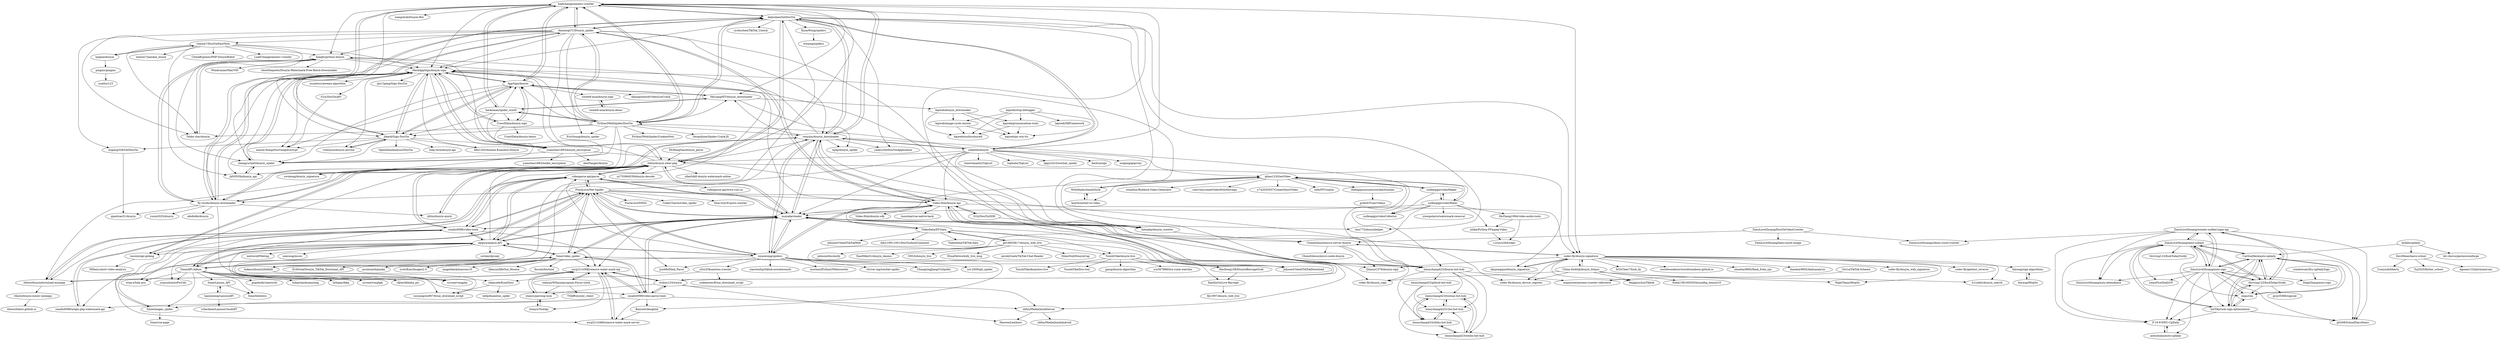 digraph G {
"loadchange/amemv-crawler" -> "dakuohao/GetDouYin"
"loadchange/amemv-crawler" -> "AmazingUU/Douyin_spider"
"loadchange/amemv-crawler" -> "Python3WebSpider/DouYin"
"loadchange/amemv-crawler" -> "wangshub/Douyin-Bot" ["e"=1]
"loadchange/amemv-crawler" -> "renyijiu/douyin_downloader"
"loadchange/amemv-crawler" -> "AppSign/douyin"
"loadchange/amemv-crawler" -> "Johnserf-Seed/TikTokDownload" ["e"=1]
"loadchange/amemv-crawler" -> "hongfs/python-douyin"
"loadchange/amemv-crawler" -> "HackAppSign/douyin-sign"
"loadchange/amemv-crawler" -> "hacksman/spider_world"
"loadchange/amemv-crawler" -> "HeLiangHIT/douyin_downloader"
"loadchange/amemv-crawler" -> "fly-studio/douyin-downloader"
"loadchange/amemv-crawler" -> "zbfzn/douyin-clear-php"
"loadchange/amemv-crawler" -> "JokeAI/Sign-DouYin"
"loadchange/amemv-crawler" -> "coder-fly/douyin-signature"
"kirklin/cpdaily" -> "ZeroMean/leave-school"
"kirklin/cpdaily" -> "bit-chorus/permissionforge"
"kirklin/cpdaily" -> "CarltonHere/auto-cpdaily"
"China-0x4thk/douyin_httpso" -> "coder-fly/douyin_sign"
"China-0x4thk/douyin_httpso" -> "frank13810055034/unidbg_douyin10"
"China-0x4thk/douyin_httpso" -> "coder-fly/douyin_device_register" ["e"=1]
"China-0x4thk/douyin_httpso" -> "coder-fly/douyin-signature"
"China-0x4thk/douyin_httpso" -> "fengjixuchui/Tiktok"
"China-0x4thk/douyin_httpso" -> "NightTeam/HttpSo"
"China-0x4thk/douyin_httpso" -> "h1code2/douyin_search" ["e"=1]
"ZimoLoveShuang/auto-submit" -> "ZimoLoveShuang/auto-sign"
"ZimoLoveShuang/auto-submit" -> "ZimoLoveShuang/wisedu-unified-login-api"
"ZimoLoveShuang/auto-submit" -> "thriving123/fuckTodayStudy"
"ZimoLoveShuang/auto-submit" -> "CarltonHere/auto-cpdaily"
"ZimoLoveShuang/auto-submit" -> "IceTiki/ruoli-sign-optimization"
"ZimoLoveShuang/auto-submit" -> "ZimoLoveShuang/auto-attendance"
"ZimoLoveShuang/auto-submit" -> "LemoFire/DailyCP"
"ZimoLoveShuang/auto-submit" -> "ceajs/cea"
"ZimoLoveShuang/auto-submit" -> "git268/SchoolDaysDemo"
"ZimoLoveShuang/auto-submit" -> "F-19-F/SWU-CpDaily"
"ZimoLoveShuang/auto-submit" -> "thriving123/fuckTodaySutdy"
"HackAppSign/douyin-sign" -> "JokeAI/Sign-DouYin"
"HackAppSign/douyin-sign" -> "zhangyucha0/douyin_spider"
"HackAppSign/douyin-sign" -> "usualwyy/aweme-algorithm" ["e"=1]
"HackAppSign/douyin-sign" -> "jk50505k/douyin_api"
"HackAppSign/douyin-sign" -> "CrawlData/douyin-sign"
"HackAppSign/douyin-sign" -> "mason-Wang/DouYinApiEncrypt"
"HackAppSign/douyin-sign" -> "yuanchao1893/douyin_encryption"
"HackAppSign/douyin-sign" -> "QuincyC379/douyin-sign"
"HackAppSign/douyin-sign" -> "swukong/douyin_signature"
"HackAppSign/douyin-sign" -> "AppSign/douyin"
"HackAppSign/douyin-sign" -> "qiu13ping/Sign-DouYin"
"HackAppSign/douyin-sign" -> "vsdouyin/douyin-service"
"HackAppSign/douyin-sign" -> "coder-fly/douyin_sign"
"HackAppSign/douyin-sign" -> "lifei1245/Aweme-Kuaishou-Douyin"
"HackAppSign/douyin-sign" -> "01ly/DouYinAPI"
"JokeAI/Sign-DouYin" -> "OpenDataAnalysis/DouYin"
"JokeAI/Sign-DouYin" -> "vsdouyin/douyin-service"
"JokeAI/Sign-DouYin" -> "HackAppSign/douyin-sign"
"JokeAI/Sign-DouYin" -> "zhangyucha0/douyin_spider"
"JokeAI/Sign-DouYin" -> "AmazingUU/Douyin_spider"
"JokeAI/Sign-DouYin" -> "bzkj-tech/douyin-api"
"JokeAI/Sign-DouYin" -> "lifei1245/Aweme-Kuaishou-Douyin"
"JokeAI/Sign-DouYin" -> "yuanchao1893/douyin_encryption"
"JokeAI/Sign-DouYin" -> "mason-Wang/DouYinApiEncrypt"
"JokeAI/Sign-DouYin" -> "AppSign/douyin"
"JokeAI/Sign-DouYin" -> "liupeng328/GetDouYin"
"vsdouyin/douyin-service" -> "JokeAI/Sign-DouYin"
"hanximeng/LanzouAPI" -> "5ime/Lanzou_API"
"hanximeng/LanzouAPI" -> "vcheckzen/LanzouCloudAPI"
"CarltonHere/auto-cpdaily" -> "IceTiki/ruoli-sign-optimization"
"CarltonHere/auto-cpdaily" -> "thriving123/fuckTodayStudy"
"CarltonHere/auto-cpdaily" -> "ceajs/cea"
"CarltonHere/auto-cpdaily" -> "ZimoLoveShuang/auto-submit"
"CarltonHere/auto-cpdaily" -> "ZimoLoveShuang/auto-sign"
"CarltonHere/auto-cpdaily" -> "git268/SchoolDaysDemo"
"CarltonHere/auto-cpdaily" -> "F-19-F/SWU-CpDaily"
"videoparse-api/parse" -> "videoparse-api/www.vnil.cn"
"videoparse-api/parse" -> "smalls0098/video-tools"
"videoparse-api/parse" -> "iqiqiya/iqiqiya-API"
"videoparse-api/parse" -> "zbfzn/douyin-clear-php"
"videoparse-api/parse" -> "ithere/douyindownload-miniapp"
"videoparse-api/parse" -> "moyada/stealer"
"videoparse-api/parse" -> "FioraLove/Net-Spider"
"wyq2214368/remove-water-mark-mp" -> "wyq2214368/remove-water-mark-server"
"wyq2214368/remove-water-mark-mp" -> "xtanyu/parsing-mini"
"wyq2214368/remove-water-mark-mp" -> "wuhou123/wxxcx"
"wyq2214368/remove-water-mark-mp" -> "smalls0098/video-parse-tools"
"wyq2214368/remove-water-mark-mp" -> "ithere/douyindownload-miniapp"
"wyq2214368/remove-water-mark-mp" -> "xtanyu/ToolApi"
"wyq2214368/remove-water-mark-mp" -> "realyao/WXminiprogram-Focus-clock"
"iqiqiya/iqiqiya-API" -> "5ime/video_spider"
"iqiqiya/iqiqiya-API" -> "smalls0098/video-tools"
"iqiqiya/iqiqiya-API" -> "videoparse-api/parse"
"iqiqiya/iqiqiya-API" -> "5ime/API-Admin"
"iqiqiya/iqiqiya-API" -> "FioraLove/Net-Spider"
"iqiqiya/iqiqiya-API" -> "szvone/vmqphp" ["e"=1]
"iqiqiya/iqiqiya-API" -> "zbfzn/douyin-clear-php"
"iqiqiya/iqiqiya-API" -> "moyada/stealer"
"iqiqiya/iqiqiya-API" -> "yumusb/autoPicCdn" ["e"=1]
"iqiqiya/iqiqiya-API" -> "insoxin/api-golang"
"iqiqiya/iqiqiya-API" -> "zorlan/skycaiji" ["e"=1]
"iqiqiya/iqiqiya-API" -> "metowolf/Meting" ["e"=1]
"iqiqiya/iqiqiya-API" -> "wisp-x/lsky-pro" ["e"=1]
"iqiqiya/iqiqiya-API" -> "maicong/music" ["e"=1]
"iqiqiya/iqiqiya-API" -> "xiyaowong/spiders"
"FioraLove/Net-Spider" -> "xiyaowong/spiders"
"FioraLove/Net-Spider" -> "FioraLove/NMSL"
"FioraLove/Net-Spider" -> "videoparse-api/parse"
"FioraLove/Net-Spider" -> "5ime/video_spider"
"FioraLove/Net-Spider" -> "iqiqiya/iqiqiya-API"
"FioraLove/Net-Spider" -> "moyada/stealer"
"FioraLove/Net-Spider" -> "smalls0098/video-tools"
"FioraLove/Net-Spider" -> "lonnyzhang423/douyin-hot-hub"
"FioraLove/Net-Spider" -> "renyijiu/douyin_downloader"
"FioraLove/Net-Spider" -> "CoderCharm/video_spider"
"FioraLove/Net-Spider" -> "jym66/Dlink_Parse" ["e"=1]
"FioraLove/Net-Spider" -> "5ime/API-Admin"
"FioraLove/Net-Spider" -> "blue-troy/91porn-crawler" ["e"=1]
"FioraLove/Net-Spider" -> "fly-studio/douyin-downloader"
"FioraLove/Net-Spider" -> "Video-Hub/douyin-api"
"xiyaowong/spiders" -> "renyijiu/douyin_downloader"
"xiyaowong/spiders" -> "Video-Hub/douyin-api"
"xiyaowong/spiders" -> "FioraLove/Net-Spider"
"xiyaowong/spiders" -> "moyada/stealer"
"xiyaowong/spiders" -> "lonnyzhang423/douyin-hot-hub"
"xiyaowong/spiders" -> "jym66/Dlink_Parse" ["e"=1]
"xiyaowong/spiders" -> "ChangxingJiang/CxSpider" ["e"=1]
"xiyaowong/spiders" -> "oGsLP/kuaishou-crawler"
"xiyaowong/spiders" -> "iqiqiya/iqiqiya-API"
"xiyaowong/spiders" -> "videoparse-api/parse"
"xiyaowong/spiders" -> "srx-2000/git_spider" ["e"=1]
"xiyaowong/spiders" -> "hokaso/douyin2bilibili"
"xiyaowong/spiders" -> "xiaochufuji/tiktok-nowatermark"
"xiyaowong/spiders" -> "mochazi/Python3Webcrawler" ["e"=1]
"xiyaowong/spiders" -> "striver-ing/wechat-spider" ["e"=1]
"wuhou123/wxxcx" -> "smalls0098/video-parse-tools"
"wuhou123/wxxcx" -> "wyq2214368/remove-water-mark-mp"
"wuhou123/wxxcx" -> "xtanyu/parsing-mini"
"wuhou123/wxxcx" -> "moyada/stealer"
"wuhou123/wxxcx" -> "HaowenLee/bare"
"wuhou123/wxxcx" -> "zbfzn/MediaQuickServer"
"pingms/pingms" -> "xcatliu/123"
"DLWangSan/douyin_parse" -> "zbfzn/douyin-clear-php"
"hongfs/python-douyin" -> "Tobby-star/douyin"
"hongfs/python-douyin" -> "WindrunnerMax/VID"
"hongfs/python-douyin" -> "fly-studio/douyin-downloader"
"hongfs/python-douyin" -> "muyangren907/Kwai_download_script"
"hongfs/python-douyin" -> "HackAppSign/douyin-sign"
"hongfs/python-douyin" -> "shootthepoets/Douyin-Watermark-Free-Batch-Downloader"
"moyada/stealer" -> "smalls0098/video-tools"
"moyada/stealer" -> "zbfzn/douyin-clear-php"
"moyada/stealer" -> "xiyaowong/spiders"
"moyada/stealer" -> "5ime/video_spider"
"moyada/stealer" -> "videoparse-api/parse"
"moyada/stealer" -> "wuhou123/wxxcx"
"moyada/stealer" -> "zbfzn/MediaQuickServer"
"moyada/stealer" -> "Johnserf-Seed/TikTokDownload" ["e"=1]
"moyada/stealer" -> "renyijiu/douyin_downloader"
"moyada/stealer" -> "smalls0098/video-parse-tools"
"moyada/stealer" -> "wyq2214368/remove-water-mark-mp"
"moyada/stealer" -> "VideoData/DY-Data"
"moyada/stealer" -> "iqiqiya/iqiqiya-API"
"moyada/stealer" -> "FioraLove/Net-Spider"
"moyada/stealer" -> "kun775/douyinhelper" ["e"=1]
"smalls0098/origin-php-watermark-api" -> "smalls0098/video-tools"
"smalls0098/video-parse-tools" -> "wyq2214368/remove-water-mark-server"
"smalls0098/video-parse-tools" -> "smalls0098/origin-php-watermark-api"
"smalls0098/video-parse-tools" -> "wuhou123/wxxcx"
"smalls0098/video-parse-tools" -> "wyq2214368/remove-water-mark-mp"
"smalls0098/video-parse-tools" -> "5ime/video_spider"
"smalls0098/video-parse-tools" -> "5ime/images_spider"
"smalls0098/video-parse-tools" -> "Baiyuetribe/glink"
"smalls0098/video-parse-tools" -> "moyada/stealer"
"smalls0098/video-parse-tools" -> "zbfzn/MediaQuickServer"
"zbfzn/MediaQuickServer" -> "zbfzn/MediaQuickAndroid"
"zbfzn/MediaQuickServer" -> "HaowenLee/bare"
"zbfzn/douyin-clear-php" -> "zbfzn/douyin-quick"
"zbfzn/douyin-clear-php" -> "insoxin/api-golang"
"zbfzn/douyin-clear-php" -> "smalls0098/video-tools"
"zbfzn/douyin-clear-php" -> "yy755964539/douyin-decode"
"zbfzn/douyin-clear-php" -> "moyada/stealer"
"zbfzn/douyin-clear-php" -> "videoparse-api/parse"
"zbfzn/douyin-clear-php" -> "fly-studio/douyin-downloader"
"zbfzn/douyin-clear-php" -> "HackAppSign/douyin-sign"
"zbfzn/douyin-clear-php" -> "skygongque/douyin_signature"
"zbfzn/douyin-clear-php" -> "smalls0098/origin-php-watermark-api"
"zbfzn/douyin-clear-php" -> "ufan0/kill-douyin-watermark-online"
"zbfzn/douyin-clear-php" -> "dakuohao/GetDouYin"
"zbfzn/douyin-clear-php" -> "ithere/douyindownload-miniapp"
"zbfzn/douyin-clear-php" -> "hongfs/python-douyin"
"zbfzn/douyin-clear-php" -> "swukong/douyin_signature"
"HeZhang1994/video-audio-tools" -> "inlike/Python-FFmpeg-Video"
"HeZhang1994/video-audio-tools" -> "i-crux/x264codec"
"thriving123/fuckTodayStudy" -> "CarltonHere/auto-cpdaily"
"thriving123/fuckTodayStudy" -> "IceTiki/ruoli-sign-optimization"
"thriving123/fuckTodayStudy" -> "ZimoLoveShuang/auto-submit"
"thriving123/fuckTodayStudy" -> "ceajs/cea"
"thriving123/fuckTodayStudy" -> "ZimoLoveShuang/auto-sign"
"thriving123/fuckTodayStudy" -> "ZimoLoveShuang/wisedu-unified-login-api"
"thriving123/fuckTodayStudy" -> "pysyl5566/signcat"
"VideoData/DY-Data" -> "gll19920817/douyin_web_live"
"VideoData/DY-Data" -> "moyada/stealer"
"VideoData/DY-Data" -> "VideoData/TiKTok-data"
"VideoData/DY-Data" -> "Johnserf-Seed/TikTokDownload" ["e"=1]
"VideoData/DY-Data" -> "YunzhiYike/douyin-live"
"VideoData/DY-Data" -> "Video-Hub/douyin-api"
"VideoData/DY-Data" -> "Johnserf-Seed/TikTokWeb" ["e"=1]
"VideoData/DY-Data" -> "ddyy19911001/DouYinAutoComment"
"5ime/video_spider" -> "5ime/API-Admin"
"5ime/video_spider" -> "iqiqiya/iqiqiya-API"
"5ime/video_spider" -> "smalls0098/video-parse-tools"
"5ime/video_spider" -> "5ime/images_spider"
"5ime/video_spider" -> "moyada/stealer"
"5ime/video_spider" -> "FioraLove/Net-Spider"
"5ime/video_spider" -> "Johnserf-Seed/TikTokDownload" ["e"=1]
"5ime/video_spider" -> "Evil0ctal/Douyin_TikTok_Download_API" ["e"=1]
"5ime/video_spider" -> "assimon/dujiaoka" ["e"=1]
"5ime/video_spider" -> "icret/EasyImages2.0" ["e"=1]
"5ime/video_spider" -> "magicblack/maccms10" ["e"=1]
"5ime/video_spider" -> "wyq2214368/remove-water-mark-mp"
"5ime/video_spider" -> "likeyun/liKeYun_Huoma" ["e"=1]
"5ime/video_spider" -> "flucont/btcloud" ["e"=1]
"5ime/video_spider" -> "szvone/vmqphp" ["e"=1]
"coder-fly/douyin-signature" -> "skygongque/douyin_signature"
"coder-fly/douyin-signature" -> "ChinaSilence/micro-server-douyin"
"coder-fly/douyin-signature" -> "China-0x4thk/douyin_httpso"
"coder-fly/douyin-signature" -> "XGSClear7/fuck_dy" ["e"=1]
"coder-fly/douyin-signature" -> "coder-fly/douyin_device_register" ["e"=1]
"coder-fly/douyin-signature" -> "h1code2/douyin_search" ["e"=1]
"coder-fly/douyin-signature" -> "worldwonderer/worldwonderer.github.io" ["e"=1]
"coder-fly/douyin-signature" -> "NightTeam/HttpSo"
"coder-fly/douyin-signature" -> "QuincyC379/douyin-sign"
"coder-fly/douyin-signature" -> "zhaoboy9692/flask_frida_rpc" ["e"=1]
"coder-fly/douyin-signature" -> "zhaoboy9692/dailyanalysis" ["e"=1]
"coder-fly/douyin-signature" -> "coder-fly/douyin_web_signature"
"coder-fly/douyin-signature" -> "fengjixuchui/Tiktok"
"coder-fly/douyin-signature" -> "heyaug/sign-algorithms"
"coder-fly/douyin-signature" -> "coder-fly/geetest_reverse" ["e"=1]
"WithHades/banfoStyle" -> "qihao123/GenVIdeo"
"WithHades/banfoStyle" -> "leoython/text-to-video"
"realyao/WXminiprogram-Focus-clock" -> "wyq2214368/remove-water-mark-mp"
"realyao/WXminiprogram-Focus-clock" -> "xtanyu/parsing-mini"
"realyao/WXminiprogram-Focus-clock" -> "YYJeffrey/july_client" ["e"=1]
"insoxin/api-golang" -> "MHanL/short-video-analysis"
"insoxin/api-golang" -> "zbfzn/douyin-clear-php"
"Python3WebSpider/DouYin" -> "hacksman/spider_world"
"Python3WebSpider/DouYin" -> "loadchange/amemv-crawler"
"Python3WebSpider/DouYin" -> "AmazingUU/Douyin_spider"
"Python3WebSpider/DouYin" -> "zhangyucha0/douyin_spider"
"Python3WebSpider/DouYin" -> "dakuohao/GetDouYin"
"Python3WebSpider/DouYin" -> "HeLiangHIT/douyin_downloader"
"Python3WebSpider/DouYin" -> "HackAppSign/douyin-sign"
"Python3WebSpider/DouYin" -> "AppSign/douyin"
"Python3WebSpider/DouYin" -> "JokeAI/Sign-DouYin"
"Python3WebSpider/DouYin" -> "Tobby-star/douyin"
"Python3WebSpider/DouYin" -> "renyijiu/douyin_downloader"
"Python3WebSpider/DouYin" -> "Python3WebSpider/CookiesPool" ["e"=1]
"Python3WebSpider/DouYin" -> "ErisYoung/douyin_spider"
"Python3WebSpider/DouYin" -> "jk50505k/douyin_api"
"Python3WebSpider/DouYin" -> "SergioJune/Spider-Crack-JS" ["e"=1]
"xtanyu/ToolApi" -> "xtanyu/parsing-mini"
"dakuohao/GetDouYin" -> "loadchange/amemv-crawler"
"dakuohao/GetDouYin" -> "renyijiu/douyin_downloader"
"dakuohao/GetDouYin" -> "AmazingUU/Douyin_spider"
"dakuohao/GetDouYin" -> "cyubuchen/TikTok_Unlock" ["e"=1]
"dakuohao/GetDouYin" -> "cnbattle/douyin"
"dakuohao/GetDouYin" -> "yalarc/GetDouYinApplication"
"dakuohao/GetDouYin" -> "kun775/douyinhelper" ["e"=1]
"dakuohao/GetDouYin" -> "fly-studio/douyin-downloader"
"dakuohao/GetDouYin" -> "Python3WebSpider/DouYin"
"dakuohao/GetDouYin" -> "zbfzn/douyin-clear-php"
"dakuohao/GetDouYin" -> "coder-fly/douyin-signature"
"dakuohao/GetDouYin" -> "botsphp/douyin_crawler"
"dakuohao/GetDouYin" -> "HackAppSign/douyin-sign"
"dakuohao/GetDouYin" -> "XiyaoWong/spiders"
"dakuohao/GetDouYin" -> "hokaso/douyin2bilibili"
"ZimoLoveShuang/auto-sign" -> "ZimoLoveShuang/auto-submit"
"ZimoLoveShuang/auto-sign" -> "ZimoLoveShuang/wisedu-unified-login-api"
"ZimoLoveShuang/auto-sign" -> "ZimoLoveShuang/auto-attendance"
"ZimoLoveShuang/auto-sign" -> "thriving123/fuckTodayStudy"
"ZimoLoveShuang/auto-sign" -> "CarltonHere/auto-cpdaily"
"ZimoLoveShuang/auto-sign" -> "F-19-F/SWU-CpDaily"
"ZimoLoveShuang/auto-sign" -> "LemoFire/DailyCP"
"ZimoLoveShuang/auto-sign" -> "ceajs/cea"
"ZimoLoveShuang/auto-sign" -> "IceTiki/ruoli-sign-optimization"
"ZimoLoveShuang/auto-sign" -> "DogeZhang/auto-sign"
"ZimoLoveShuang/auto-sign" -> "git268/SchoolDaysDemo"
"ZimoLoveShuang/auto-sign" -> "aowubulao/auto-cpdaily"
"5ime/Lanzou_API" -> "hanximeng/LanzouAPI"
"5ime/Lanzou_API" -> "5ime/bilidown"
"XiaoXinYo/Live-Barrage" -> "fjh1997/douyin_web_live"
"lonnyzhang423/github-hot-hub" -> "lonnyzhang423/toutiao-hot-hub"
"lonnyzhang423/github-hot-hub" -> "lonnyzhang423/v2ex-hot-hub"
"lonnyzhang423/github-hot-hub" -> "lonnyzhang423/weibo-hot-hub"
"ithere/douyindownload-miniapp" -> "wyq2214368/remove-water-mark-mp"
"ithere/douyindownload-miniapp" -> "ithere/douyin-meinv-miniapp"
"ithere/douyindownload-miniapp" -> "videoparse-api/parse"
"HeLiangHIT/douyin_downloader" -> "hacksman/spider_world"
"HeLiangHIT/douyin_downloader" -> "AppSign/douyin"
"HeLiangHIT/douyin_downloader" -> "kajweb/douyin_downloader"
"HeLiangHIT/douyin_downloader" -> "wjllp/douyin_spider"
"XiyaoWong/spiders" -> "wwping/spiders"
"kajweb/douyin_downloader" -> "kajweb/multicoloured"
"kajweb/douyin_downloader" -> "kajweb/py-win-tts"
"kajweb/douyin_downloader" -> "kajweb/pronunciation-tools"
"kajweb/douyin_downloader" -> "kajweb/image-cycle-resizer"
"IceTiki/ruoli-sign-optimization" -> "CarltonHere/auto-cpdaily"
"IceTiki/ruoli-sign-optimization" -> "ceajs/cea"
"IceTiki/ruoli-sign-optimization" -> "thriving123/fuckTodayStudy"
"IceTiki/ruoli-sign-optimization" -> "F-19-F/SWU-CpDaily"
"IceTiki/ruoli-sign-optimization" -> "ZimoLoveShuang/auto-submit"
"IceTiki/ruoli-sign-optimization" -> "git268/SchoolDaysDemo"
"ZeroMean/leave-school" -> "Agoney133/jinrixiaoyuan"
"ZeroMean/leave-school" -> "Crazynob/liberty"
"ZeroMean/leave-school" -> "Tcj2020/flutter_school"
"suifengqjn/videoMaker" -> "suifengqjn/videoCollector"
"suifengqjn/videoMaker" -> "qihao123/GenVIdeo"
"suifengqjn/videoMaker" -> "suifengqjn/videoWater"
"hokaso/douyin2bilibili" -> "muyangren907/Kwai_download_script"
"gll19920817/douyin_web_live" -> "johnsmithsren/dy"
"gll19920817/douyin_web_live" -> "XiaoMiku01/douyin_danmu"
"gll19920817/douyin_web_live" -> "GNLX/douyin_live"
"gll19920817/douyin_web_live" -> "YunzhiYike/douyin-live"
"gll19920817/douyin_web_live" -> "EhuaNetwork/dy_live_msg"
"gll19920817/douyin_web_live" -> "VideoData/DY-Data"
"gll19920817/douyin_web_live" -> "HaoDong108/DouyinBarrageGrab"
"gll19920817/douyin_web_live" -> "zerodytrash/TikTok-Chat-Reader" ["e"=1]
"gll19920817/douyin_web_live" -> "SlimeNull/DouyinCap"
"qihao123/GenVIdeo" -> "WithHades/banfoStyle"
"qihao123/GenVIdeo" -> "suifengqjn/videoMaker"
"qihao123/GenVIdeo" -> "wmathor/Rubbish-Video-Generator" ["e"=1]
"qihao123/GenVIdeo" -> "leoython/text-to-video"
"qihao123/GenVIdeo" -> "cuevven/createVideoWithMoviepy"
"qihao123/GenVIdeo" -> "y742035557/CreateShortVideo"
"qihao123/GenVIdeo" -> "suifengqjn/videoWater"
"qihao123/GenVIdeo" -> "thehappymouse/youtube2toutiao"
"qihao123/GenVIdeo" -> "moyada/stealer"
"qihao123/GenVIdeo" -> "lonnyzhang423/douyin-hot-hub"
"qihao123/GenVIdeo" -> "tnfe/FFCreator" ["e"=1]
"suifengqjn/videoWater" -> "suifengqjn/videoMaker"
"suifengqjn/videoWater" -> "qihao123/GenVIdeo"
"suifengqjn/videoWater" -> "moyada/stealer"
"suifengqjn/videoWater" -> "inlike/Python-FFmpeg-Video"
"suifengqjn/videoWater" -> "HeZhang1994/video-audio-tools"
"suifengqjn/videoWater" -> "Baiyuetribe/glink"
"suifengqjn/videoWater" -> "suifengqjn/videoCollector"
"suifengqjn/videoWater" -> "ziweipolaris/watermark-removal" ["e"=1]
"ceajs/cea" -> "CarltonHere/auto-cpdaily"
"ceajs/cea" -> "IceTiki/ruoli-sign-optimization"
"5ime/API-Admin" -> "5ime/video_spider"
"5ime/API-Admin" -> "iqiqiya/iqiqiya-API"
"5ime/API-Admin" -> "5ime/Lanzou_API"
"5ime/API-Admin" -> "5ime/images_spider"
"5ime/API-Admin" -> "gogobody/onecircle" ["e"=1]
"5ime/API-Admin" -> "5ime/bilidown"
"5ime/API-Admin" -> "hiliqi/xiaohuanxiong" ["e"=1]
"5ime/API-Admin" -> "yumusb/autoPicCdn" ["e"=1]
"5ime/API-Admin" -> "lizhipay/faka" ["e"=1]
"5ime/API-Admin" -> "wisp-x/lsky-pro" ["e"=1]
"5ime/API-Admin" -> "szvone/vmqphp" ["e"=1]
"5ime/API-Admin" -> "FioraLove/Net-Spider"
"5ime/API-Admin" -> "szvone/vmqApk" ["e"=1]
"5ime/API-Admin" -> "smalls0098/video-parse-tools"
"5ime/API-Admin" -> "iAJue/Alibaba_pic" ["e"=1]
"5ime/images_spider" -> "5ime/vue-page"
"5ime/images_spider" -> "5ime/video_spider"
"oGsLP/kuaishou-crawler" -> "helpcode/KuaiShou"
"oGsLP/kuaishou-crawler" -> "codenewer/Kwai_download_script"
"thehappymouse/youtube2toutiao" -> "prdwb/TransVideos"
"YunzhiYike/douyin-live" -> "scx567888/live-room-watcher"
"YunzhiYike/douyin-live" -> "YunzhiYike/kuaishou-live"
"YunzhiYike/douyin-live" -> "XiaoXinYo/Live-Barrage"
"YunzhiYike/douyin-live" -> "YunzhiYike/live-tool"
"YunzhiYike/douyin-live" -> "HaoDong108/DouyinBarrageGrab"
"YunzhiYike/douyin-live" -> "jpacg/douyin-algorithm" ["e"=1]
"skygongque/douyin_signature" -> "coder-fly/douyin-signature"
"AmazingUU/Douyin_spider" -> "loadchange/amemv-crawler"
"AmazingUU/Douyin_spider" -> "JokeAI/Sign-DouYin"
"AmazingUU/Douyin_spider" -> "dakuohao/GetDouYin"
"AmazingUU/Douyin_spider" -> "zhangyucha0/douyin_spider"
"AmazingUU/Douyin_spider" -> "hongfs/python-douyin"
"AmazingUU/Douyin_spider" -> "Tobby-star/douyin"
"AmazingUU/Douyin_spider" -> "HackAppSign/douyin-sign"
"AmazingUU/Douyin_spider" -> "Python3WebSpider/DouYin"
"AmazingUU/Douyin_spider" -> "ErisYoung/douyin_spider"
"AmazingUU/Douyin_spider" -> "liupeng328/GetDouYin"
"AmazingUU/Douyin_spider" -> "zbfzn/douyin-clear-php"
"AmazingUU/Douyin_spider" -> "Video-Hub/douyin-api"
"AmazingUU/Douyin_spider" -> "renyijiu/douyin_downloader"
"AmazingUU/Douyin_spider" -> "tomxin7/DouYinFaceTech"
"AmazingUU/Douyin_spider" -> "botsphp/douyin_crawler"
"Baiyuetribe/glink" -> "wyq2214368/remove-water-mark-server"
"heyaug/sign-algorithms" -> "heyaug/HttpSo"
"xtanyu/parsing-mini" -> "xtanyu/ToolApi"
"xtanyu/parsing-mini" -> "wyq2214368/remove-water-mark-mp"
"zbfzn/douyin-quick" -> "zbfzn/douyin-clear-php"
"ZimoLoveShuang/wisedu-unified-login-api" -> "ZimoLoveShuang/auto-sign"
"ZimoLoveShuang/wisedu-unified-login-api" -> "ZimoLoveShuang/auto-submit"
"ZimoLoveShuang/wisedu-unified-login-api" -> "ZimoLoveShuang/yibinu-score-crawler"
"ZimoLoveShuang/wisedu-unified-login-api" -> "git268/SchoolDaysDemo"
"ZimoLoveShuang/wisedu-unified-login-api" -> "ZimoLoveShuang/auto-attendance"
"ZimoLoveShuang/wisedu-unified-login-api" -> "F-19-F/SWU-CpDaily"
"ZimoLoveShuang/wisedu-unified-login-api" -> "thriving123/fuckTodayStudy"
"aowubulao/auto-cpdaily" -> "F-19-F/SWU-CpDaily"
"cnbattle/douyin" -> "dakuohao/GetDouYin"
"cnbattle/douyin" -> "renyijiu/douyin_downloader"
"cnbattle/douyin" -> "moyada/stealer"
"cnbattle/douyin" -> "botsphp/douyin_crawler"
"cnbattle/douyin" -> "hokaso/douyin2bilibili"
"cnbattle/douyin" -> "timeromantic/TopList" ["e"=1]
"cnbattle/douyin" -> "tophubs/TopList" ["e"=1]
"cnbattle/douyin" -> "lqqyt2423/wechat_spider" ["e"=1]
"cnbattle/douyin" -> "darbra/sign" ["e"=1]
"cnbattle/douyin" -> "Python3WebSpider/DouYin"
"cnbattle/douyin" -> "Video-Hub/douyin-api"
"cnbattle/douyin" -> "loadchange/amemv-crawler"
"cnbattle/douyin" -> "qihao123/GenVIdeo"
"cnbattle/douyin" -> "zbfzn/douyin-clear-php"
"cnbattle/douyin" -> "ouqiang/goproxy" ["e"=1]
"lonnyzhang423/douyin-hot-hub" -> "lonnyzhang423/weibo-hot-hub"
"lonnyzhang423/douyin-hot-hub" -> "lonnyzhang423/zhihu-hot-hub"
"lonnyzhang423/douyin-hot-hub" -> "lonnyzhang423/github-hot-hub"
"lonnyzhang423/douyin-hot-hub" -> "Video-Hub/douyin-api"
"lonnyzhang423/douyin-hot-hub" -> "lonnyzhang423/toutiao-hot-hub"
"lonnyzhang423/douyin-hot-hub" -> "lonnyzhang423/v2ex-hot-hub"
"lonnyzhang423/douyin-hot-hub" -> "maguowei/aweme-crawler-reference"
"zhangyucha0/douyin_spider" -> "jk50505k/douyin_api"
"zhangyucha0/douyin_spider" -> "HackAppSign/douyin-sign"
"Video-Hub/douyin-api" -> "lonnyzhang423/douyin-hot-hub"
"Video-Hub/douyin-api" -> "xiyaowong/spiders"
"Video-Hub/douyin-api" -> "coder-fly/douyin-signature"
"Video-Hub/douyin-api" -> "renyijiu/douyin_downloader"
"Video-Hub/douyin-api" -> "HackAppSign/douyin-sign"
"Video-Hub/douyin-api" -> "coder-fly/douyin_device_register" ["e"=1]
"Video-Hub/douyin-api" -> "AmazingUU/Douyin_spider"
"Video-Hub/douyin-api" -> "botsphp/douyin_crawler"
"Video-Hub/douyin-api" -> "01ly/DouYinSDK"
"Video-Hub/douyin-api" -> "Video-Hub/douyin-sdk"
"Video-Hub/douyin-api" -> "luoxuhai/vue-native-back" ["e"=1]
"Video-Hub/douyin-api" -> "moyada/stealer"
"leoython/text-to-video" -> "WithHades/banfoStyle"
"fly-studio/douyin-downloader" -> "renyijiu/douyin_downloader"
"fly-studio/douyin-downloader" -> "hongfs/python-douyin"
"fly-studio/douyin-downloader" -> "zbfzn/douyin-clear-php"
"fly-studio/douyin-downloader" -> "qianlicao51/douyin"
"fly-studio/douyin-downloader" -> "dakuohao/GetDouYin"
"fly-studio/douyin-downloader" -> "loadchange/amemv-crawler"
"fly-studio/douyin-downloader" -> "yuxie2025/douyin"
"fly-studio/douyin-downloader" -> "helpcode/KuaiShou"
"fly-studio/douyin-downloader" -> "HackAppSign/douyin-sign"
"fly-studio/douyin-downloader" -> "afeifeifei/douyin"
"fly-studio/douyin-downloader" -> "zbfzn/douyin-quick"
"tomxin7/DouYinFaceTech" -> "ChinaBygones/PHP-DouyinRobot"
"tomxin7/DouYinFaceTech" -> "LoadChange/amemv-crawler"
"tomxin7/DouYinFaceTech" -> "HackAppSign/douyin-sign"
"tomxin7/DouYinFaceTech" -> "jk50505k/douyin_api"
"tomxin7/DouYinFaceTech" -> "lujqme/douyin"
"tomxin7/DouYinFaceTech" -> "zhangyucha0/douyin_spider"
"tomxin7/DouYinFaceTech" -> "Tobby-star/douyin"
"tomxin7/DouYinFaceTech" -> "hongfs/python-douyin"
"tomxin7/DouYinFaceTech" -> "tomxin7/jiandan_house"
"hacksman/spider_world" -> "HeLiangHIT/douyin_downloader"
"hacksman/spider_world" -> "Python3WebSpider/DouYin"
"hacksman/spider_world" -> "JokeAI/Sign-DouYin"
"hacksman/spider_world" -> "AppSign/douyin"
"hacksman/spider_world" -> "loadchange/amemv-crawler"
"hacksman/spider_world" -> "zhangyucha0/douyin_spider"
"hacksman/spider_world" -> "CrawlData/douyin-sign"
"inlike/Python-FFmpeg-Video" -> "i-crux/x264codec"
"wyq2214368/remove-water-mark-server" -> "wyq2214368/remove-water-mark-mp"
"ZimoLoveShuang/DouYinVideoCrawler" -> "ZimoLoveShuang/yibinu-score-crawler"
"ZimoLoveShuang/DouYinVideoCrawler" -> "ChinaSilence/micro-server-douyin"
"ZimoLoveShuang/DouYinVideoCrawler" -> "ZimoLoveShuang/hexo-asset-image"
"ChinaSilence/micro-server-douyin" -> "coder-fly/douyin-signature"
"ChinaSilence/micro-server-douyin" -> "QuincyC379/douyin-sign"
"ChinaSilence/micro-server-douyin" -> "coder-fly/douyin_sign"
"ChinaSilence/micro-server-douyin" -> "ChinaSilence/micro-node-douyin"
"01ly/DouYinAPI" -> "mason-Wang/DouYinApiEncrypt"
"jk50505k/douyin_api" -> "zhangyucha0/douyin_spider"
"AppSign/douyin" -> "CrawlData/douyin-sign"
"AppSign/douyin" -> "sweet8-asia/douyin-sign"
"AppSign/douyin" -> "HackAppSign/douyin-sign"
"AppSign/douyin" -> "zhangyucha0/douyin_spider"
"AppSign/douyin" -> "JokeAI/Sign-DouYin"
"AppSign/douyin" -> "HeLiangHIT/douyin_downloader"
"AppSign/douyin" -> "mason-Wang/DouYinApiEncrypt"
"AppSign/douyin" -> "yuanchao1893/douyin_encryption"
"AppSign/douyin" -> "daxingshen/dyVideoListCrack"
"AppSign/douyin" -> "loadchange/amemv-crawler"
"F-19-F/SWU-CpDaily" -> "aowubulao/auto-cpdaily"
"botsphp/douyin_crawler" -> "ChinaSilence/micro-server-douyin"
"lujqme/douyin" -> "tomxin7/DouYinFaceTech"
"lujqme/douyin" -> "pingms/pingms"
"liupeng328/GetDouYin" -> "qianlicao51/douyin"
"01ly/DouYinSDK" -> "botsphp/douyin_crawler"
"01ly/DouYinSDK" -> "Video-Hub/douyin-api"
"Tobby-star/douyin" -> "hongfs/python-douyin"
"smalls0098/video-tools" -> "smalls0098/origin-php-watermark-api"
"smalls0098/video-tools" -> "videoparse-api/parse"
"smalls0098/video-tools" -> "zbfzn/douyin-clear-php"
"smalls0098/video-tools" -> "moyada/stealer"
"smalls0098/video-tools" -> "iqiqiya/iqiqiya-API"
"smalls0098/video-tools" -> "wyq2214368/remove-water-mark-server"
"smalls0098/video-tools" -> "insoxin/api-golang"
"smalls0098/video-tools" -> "wyq2214368/remove-water-mark-mp"
"smalls0098/video-tools" -> "FioraLove/Net-Spider"
"smalls0098/video-tools" -> "ithere/douyindownload-miniapp"
"sweet8-asia/douyin-sign" -> "sweet8-asia/douyin-demo"
"renyijiu/douyin_downloader" -> "dakuohao/GetDouYin"
"renyijiu/douyin_downloader" -> "fly-studio/douyin-downloader"
"renyijiu/douyin_downloader" -> "xiyaowong/spiders"
"renyijiu/douyin_downloader" -> "hongfs/python-douyin"
"renyijiu/douyin_downloader" -> "Video-Hub/douyin-api"
"renyijiu/douyin_downloader" -> "yalarc/GetDouYinApplication"
"renyijiu/douyin_downloader" -> "loadchange/amemv-crawler"
"renyijiu/douyin_downloader" -> "moyada/stealer"
"renyijiu/douyin_downloader" -> "lonnyzhang423/douyin-hot-hub"
"renyijiu/douyin_downloader" -> "cnbattle/douyin"
"renyijiu/douyin_downloader" -> "botsphp/douyin_crawler"
"renyijiu/douyin_downloader" -> "HeLiangHIT/douyin_downloader"
"renyijiu/douyin_downloader" -> "zbfzn/douyin-clear-php"
"renyijiu/douyin_downloader" -> "jk50505k/douyin_api"
"renyijiu/douyin_downloader" -> "wjllp/douyin_spider"
"ithere/douyin-meinv-miniapp" -> "ithere/ithere.github.io"
"heyaug/HttpSo" -> "heyaug/sign-algorithms"
"Oct1a/TikTok-Scheme" -> "maguowei/aweme-crawler-reference"
"CrawlData/douyin-sign" -> "AppSign/douyin"
"CrawlData/douyin-sign" -> "HackAppSign/douyin-sign"
"CrawlData/douyin-sign" -> "CrawlData/douyin-demo"
"CrawlData/douyin-sign" -> "yuanchao1893/douyin_encryption"
"yuanchao1893/douyin_encryption" -> "yuanchao1893/weibo_encryption"
"yuanchao1893/douyin_encryption" -> "HackAppSign/douyin-sign"
"yuanchao1893/douyin_encryption" -> "AlexYanger/douyin"
"yuanchao1893/douyin_encryption" -> "zhangyucha0/douyin_spider"
"yuanchao1893/douyin_encryption" -> "ChinaSilence/micro-server-douyin"
"lonnyzhang423/zhihu-hot-hub" -> "lonnyzhang423/toutiao-hot-hub"
"lonnyzhang423/zhihu-hot-hub" -> "lonnyzhang423/weibo-hot-hub"
"lonnyzhang423/zhihu-hot-hub" -> "lonnyzhang423/v2ex-hot-hub"
"HaoDong108/DouyinBarrageGrab" -> "XiaoXinYo/Live-Barrage"
"lonnyzhang423/weibo-hot-hub" -> "lonnyzhang423/toutiao-hot-hub"
"lonnyzhang423/weibo-hot-hub" -> "lonnyzhang423/zhihu-hot-hub"
"lonnyzhang423/weibo-hot-hub" -> "lonnyzhang423/v2ex-hot-hub"
"kajweb/stop-debugger" -> "kajweb/multicoloured"
"kajweb/stop-debugger" -> "kajweb/py-win-tts"
"kajweb/stop-debugger" -> "kajweb/pronunciation-tools"
"kajweb/stop-debugger" -> "kajweb/image-cycle-resizer"
"kajweb/stop-debugger" -> "kajweb/SBFramework"
"windowsair/fzu-cpDailySign" -> "DogeZhang/auto-sign"
"lonnyzhang423/toutiao-hot-hub" -> "lonnyzhang423/v2ex-hot-hub"
"lonnyzhang423/toutiao-hot-hub" -> "lonnyzhang423/zhihu-hot-hub"
"lonnyzhang423/toutiao-hot-hub" -> "lonnyzhang423/weibo-hot-hub"
"helpcode/KuaiShou" -> "muyangren907/Kwai_download_script"
"helpcode/KuaiShou" -> "wjllp/kuaishou_spder"
"lonnyzhang423/v2ex-hot-hub" -> "lonnyzhang423/toutiao-hot-hub"
"lonnyzhang423/v2ex-hot-hub" -> "lonnyzhang423/zhihu-hot-hub"
"sweet8-asia/douyin-demo" -> "sweet8-asia/douyin-sign"
"kajweb/pronunciation-tools" -> "kajweb/multicoloured"
"kajweb/pronunciation-tools" -> "kajweb/py-win-tts"
"kajweb/image-cycle-resizer" -> "kajweb/multicoloured"
"kajweb/image-cycle-resizer" -> "kajweb/py-win-tts"
"loadchange/amemv-crawler" ["l"="-3.482,-45.024"]
"dakuohao/GetDouYin" ["l"="-3.454,-45.021"]
"AmazingUU/Douyin_spider" ["l"="-3.47,-45.045"]
"Python3WebSpider/DouYin" ["l"="-3.49,-45.042"]
"wangshub/Douyin-Bot" ["l"="15.663,5.626"]
"renyijiu/douyin_downloader" ["l"="-3.431,-45.031"]
"AppSign/douyin" ["l"="-3.54,-45.037"]
"Johnserf-Seed/TikTokDownload" ["l"="-4.702,-45.006"]
"hongfs/python-douyin" ["l"="-3.463,-45.066"]
"HackAppSign/douyin-sign" ["l"="-3.509,-45.039"]
"hacksman/spider_world" ["l"="-3.518,-45.022"]
"HeLiangHIT/douyin_downloader" ["l"="-3.522,-45.032"]
"fly-studio/douyin-downloader" ["l"="-3.443,-45.046"]
"zbfzn/douyin-clear-php" ["l"="-3.406,-45.029"]
"JokeAI/Sign-DouYin" ["l"="-3.528,-45.049"]
"coder-fly/douyin-signature" ["l"="-3.498,-44.975"]
"kirklin/cpdaily" ["l"="-3.862,-44.763"]
"ZeroMean/leave-school" ["l"="-3.881,-44.736"]
"bit-chorus/permissionforge" ["l"="-3.888,-44.76"]
"CarltonHere/auto-cpdaily" ["l"="-3.827,-44.8"]
"China-0x4thk/douyin_httpso" ["l"="-3.529,-44.961"]
"coder-fly/douyin_sign" ["l"="-3.541,-44.992"]
"frank13810055034/unidbg_douyin10" ["l"="-3.554,-44.94"]
"coder-fly/douyin_device_register" ["l"="-19.076,-30.476"]
"fengjixuchui/Tiktok" ["l"="-3.509,-44.958"]
"NightTeam/HttpSo" ["l"="-3.508,-44.946"]
"h1code2/douyin_search" ["l"="-19.051,-30.406"]
"ZimoLoveShuang/auto-submit" ["l"="-3.809,-44.826"]
"ZimoLoveShuang/auto-sign" ["l"="-3.831,-44.825"]
"ZimoLoveShuang/wisedu-unified-login-api" ["l"="-3.789,-44.833"]
"thriving123/fuckTodayStudy" ["l"="-3.805,-44.807"]
"IceTiki/ruoli-sign-optimization" ["l"="-3.823,-44.813"]
"ZimoLoveShuang/auto-attendance" ["l"="-3.807,-44.845"]
"LemoFire/DailyCP" ["l"="-3.851,-44.837"]
"ceajs/cea" ["l"="-3.842,-44.809"]
"git268/SchoolDaysDemo" ["l"="-3.798,-44.815"]
"F-19-F/SWU-CpDaily" ["l"="-3.825,-44.836"]
"thriving123/fuckTodaySutdy" ["l"="-3.787,-44.847"]
"zhangyucha0/douyin_spider" ["l"="-3.516,-45.052"]
"usualwyy/aweme-algorithm" ["l"="-19.149,-30.605"]
"jk50505k/douyin_api" ["l"="-3.501,-45.061"]
"CrawlData/douyin-sign" ["l"="-3.556,-45.029"]
"mason-Wang/DouYinApiEncrypt" ["l"="-3.548,-45.051"]
"yuanchao1893/douyin_encryption" ["l"="-3.545,-45.019"]
"QuincyC379/douyin-sign" ["l"="-3.522,-44.993"]
"swukong/douyin_signature" ["l"="-3.447,-45.06"]
"qiu13ping/Sign-DouYin" ["l"="-3.532,-45.011"]
"vsdouyin/douyin-service" ["l"="-3.534,-45.063"]
"lifei1245/Aweme-Kuaishou-Douyin" ["l"="-3.567,-45.049"]
"01ly/DouYinAPI" ["l"="-3.553,-45.063"]
"OpenDataAnalysis/DouYin" ["l"="-3.556,-45.075"]
"bzkj-tech/douyin-api" ["l"="-3.575,-45.068"]
"liupeng328/GetDouYin" ["l"="-3.508,-45.075"]
"hanximeng/LanzouAPI" ["l"="-3.212,-44.93"]
"5ime/Lanzou_API" ["l"="-3.233,-44.95"]
"vcheckzen/LanzouCloudAPI" ["l"="-3.191,-44.911"]
"videoparse-api/parse" ["l"="-3.369,-45.018"]
"videoparse-api/www.vnil.cn" ["l"="-3.33,-45.043"]
"smalls0098/video-tools" ["l"="-3.364,-45.003"]
"iqiqiya/iqiqiya-API" ["l"="-3.328,-45.021"]
"ithere/douyindownload-miniapp" ["l"="-3.354,-44.989"]
"moyada/stealer" ["l"="-3.343,-45.005"]
"FioraLove/Net-Spider" ["l"="-3.351,-45.016"]
"wyq2214368/remove-water-mark-mp" ["l"="-3.328,-44.963"]
"wyq2214368/remove-water-mark-server" ["l"="-3.332,-44.986"]
"xtanyu/parsing-mini" ["l"="-3.324,-44.943"]
"wuhou123/wxxcx" ["l"="-3.347,-44.965"]
"smalls0098/video-parse-tools" ["l"="-3.322,-44.978"]
"xtanyu/ToolApi" ["l"="-3.306,-44.941"]
"realyao/WXminiprogram-Focus-clock" ["l"="-3.319,-44.927"]
"5ime/video_spider" ["l"="-3.308,-44.994"]
"5ime/API-Admin" ["l"="-3.287,-44.99"]
"szvone/vmqphp" ["l"="-34.506,-13.581"]
"yumusb/autoPicCdn" ["l"="-34.51,-13.493"]
"insoxin/api-golang" ["l"="-3.355,-45.037"]
"zorlan/skycaiji" ["l"="-34.399,-13.399"]
"metowolf/Meting" ["l"="-34.387,-13.347"]
"wisp-x/lsky-pro" ["l"="-34.395,-13.437"]
"maicong/music" ["l"="-34.445,-13.386"]
"xiyaowong/spiders" ["l"="-3.374,-45.037"]
"FioraLove/NMSL" ["l"="-3.303,-44.973"]
"lonnyzhang423/douyin-hot-hub" ["l"="-3.352,-45.057"]
"CoderCharm/video_spider" ["l"="-3.378,-44.972"]
"jym66/Dlink_Parse" ["l"="-30.762,-18.197"]
"blue-troy/91porn-crawler" ["l"="-35.951,-20.775"]
"Video-Hub/douyin-api" ["l"="-3.402,-45.016"]
"ChangxingJiang/CxSpider" ["l"="-4.783,-45.356"]
"oGsLP/kuaishou-crawler" ["l"="-3.381,-45.097"]
"srx-2000/git_spider" ["l"="-4.78,-45.388"]
"hokaso/douyin2bilibili" ["l"="-3.413,-45.048"]
"xiaochufuji/tiktok-nowatermark" ["l"="-3.369,-45.066"]
"mochazi/Python3Webcrawler" ["l"="15.561,5.497"]
"striver-ing/wechat-spider" ["l"="15.819,5.526"]
"HaowenLee/bare" ["l"="-3.364,-44.937"]
"zbfzn/MediaQuickServer" ["l"="-3.351,-44.952"]
"pingms/pingms" ["l"="-3.608,-45.16"]
"xcatliu/123" ["l"="-3.629,-45.178"]
"DLWangSan/douyin_parse" ["l"="-3.39,-45.078"]
"Tobby-star/douyin" ["l"="-3.488,-45.078"]
"WindrunnerMax/VID" ["l"="-3.468,-45.111"]
"muyangren907/Kwai_download_script" ["l"="-3.427,-45.079"]
"shootthepoets/Douyin-Watermark-Free-Batch-Downloader" ["l"="-3.458,-45.097"]
"VideoData/DY-Data" ["l"="-3.251,-44.998"]
"kun775/douyinhelper" ["l"="-4.749,-44.988"]
"smalls0098/origin-php-watermark-api" ["l"="-3.377,-44.992"]
"5ime/images_spider" ["l"="-3.283,-44.968"]
"Baiyuetribe/glink" ["l"="-3.288,-45.022"]
"zbfzn/MediaQuickAndroid" ["l"="-3.354,-44.926"]
"zbfzn/douyin-quick" ["l"="-3.411,-45.061"]
"yy755964539/douyin-decode" ["l"="-3.389,-45.056"]
"skygongque/douyin_signature" ["l"="-3.466,-44.981"]
"ufan0/kill-douyin-watermark-online" ["l"="-3.409,-44.98"]
"HeZhang1994/video-audio-tools" ["l"="-3.256,-45.114"]
"inlike/Python-FFmpeg-Video" ["l"="-3.243,-45.102"]
"i-crux/x264codec" ["l"="-3.233,-45.12"]
"pysyl5566/signcat" ["l"="-3.783,-44.787"]
"gll19920817/douyin_web_live" ["l"="-3.185,-44.983"]
"VideoData/TiKTok-data" ["l"="-3.216,-45.005"]
"YunzhiYike/douyin-live" ["l"="-3.158,-44.998"]
"Johnserf-Seed/TikTokWeb" ["l"="-4.722,-44.978"]
"ddyy19911001/DouYinAutoComment" ["l"="-3.223,-44.988"]
"Evil0ctal/Douyin_TikTok_Download_API" ["l"="-4.673,-45.035"]
"assimon/dujiaoka" ["l"="-34.467,-13.594"]
"icret/EasyImages2.0" ["l"="-34.386,-13.477"]
"magicblack/maccms10" ["l"="-34.411,-13.506"]
"likeyun/liKeYun_Huoma" ["l"="-34.3,-13.528"]
"flucont/btcloud" ["l"="-34.422,-13.59"]
"ChinaSilence/micro-server-douyin" ["l"="-3.542,-44.976"]
"XGSClear7/fuck_dy" ["l"="-19.051,-30.421"]
"worldwonderer/worldwonderer.github.io" ["l"="-19.046,-30.433"]
"zhaoboy9692/flask_frida_rpc" ["l"="-19.058,-30.443"]
"zhaoboy9692/dailyanalysis" ["l"="-19.078,-30.523"]
"coder-fly/douyin_web_signature" ["l"="-3.525,-44.948"]
"heyaug/sign-algorithms" ["l"="-3.514,-44.928"]
"coder-fly/geetest_reverse" ["l"="-18.406,-29.568"]
"WithHades/banfoStyle" ["l"="-3.241,-45.046"]
"qihao123/GenVIdeo" ["l"="-3.276,-45.052"]
"leoython/text-to-video" ["l"="-3.219,-45.048"]
"YYJeffrey/july_client" ["l"="13.801,-10.527"]
"MHanL/short-video-analysis" ["l"="-3.332,-45.053"]
"Python3WebSpider/CookiesPool" ["l"="16.007,5.593"]
"ErisYoung/douyin_spider" ["l"="-3.488,-45.066"]
"SergioJune/Spider-Crack-JS" ["l"="-18.47,-29.628"]
"cyubuchen/TikTok_Unlock" ["l"="-36.997,-18.848"]
"cnbattle/douyin" ["l"="-3.422,-45.015"]
"yalarc/GetDouYinApplication" ["l"="-3.446,-44.993"]
"botsphp/douyin_crawler" ["l"="-3.457,-45.004"]
"XiyaoWong/spiders" ["l"="-3.458,-44.959"]
"DogeZhang/auto-sign" ["l"="-3.874,-44.829"]
"aowubulao/auto-cpdaily" ["l"="-3.837,-44.849"]
"5ime/bilidown" ["l"="-3.249,-44.967"]
"XiaoXinYo/Live-Barrage" ["l"="-3.121,-45.004"]
"fjh1997/douyin_web_live" ["l"="-3.093,-45.008"]
"lonnyzhang423/github-hot-hub" ["l"="-3.347,-45.085"]
"lonnyzhang423/toutiao-hot-hub" ["l"="-3.335,-45.071"]
"lonnyzhang423/v2ex-hot-hub" ["l"="-3.343,-45.076"]
"lonnyzhang423/weibo-hot-hub" ["l"="-3.332,-45.082"]
"ithere/douyin-meinv-miniapp" ["l"="-3.296,-45.009"]
"kajweb/douyin_downloader" ["l"="-3.613,-45.019"]
"wjllp/douyin_spider" ["l"="-3.478,-45.056"]
"wwping/spiders" ["l"="-3.458,-44.937"]
"kajweb/multicoloured" ["l"="-3.643,-45.015"]
"kajweb/py-win-tts" ["l"="-3.636,-45.016"]
"kajweb/pronunciation-tools" ["l"="-3.643,-45.024"]
"kajweb/image-cycle-resizer" ["l"="-3.639,-45.008"]
"Agoney133/jinrixiaoyuan" ["l"="-3.892,-44.719"]
"Crazynob/liberty" ["l"="-3.902,-44.732"]
"Tcj2020/flutter_school" ["l"="-3.872,-44.721"]
"suifengqjn/videoMaker" ["l"="-3.256,-45.077"]
"suifengqjn/videoCollector" ["l"="-3.267,-45.09"]
"suifengqjn/videoWater" ["l"="-3.278,-45.072"]
"johnsmithsren/dy" ["l"="-3.169,-44.959"]
"XiaoMiku01/douyin_danmu" ["l"="-3.185,-44.964"]
"GNLX/douyin_live" ["l"="-3.16,-44.978"]
"EhuaNetwork/dy_live_msg" ["l"="-3.171,-44.971"]
"HaoDong108/DouyinBarrageGrab" ["l"="-3.141,-44.991"]
"zerodytrash/TikTok-Chat-Reader" ["l"="-4.419,-44.971"]
"SlimeNull/DouyinCap" ["l"="-3.154,-44.967"]
"wmathor/Rubbish-Video-Generator" ["l"="-26.086,18.015"]
"cuevven/createVideoWithMoviepy" ["l"="-3.232,-45.068"]
"y742035557/CreateShortVideo" ["l"="-3.248,-45.059"]
"thehappymouse/youtube2toutiao" ["l"="-3.207,-45.079"]
"tnfe/FFCreator" ["l"="14.172,-7.897"]
"ziweipolaris/watermark-removal" ["l"="36.346,32.328"]
"gogobody/onecircle" ["l"="-36.633,-14.62"]
"hiliqi/xiaohuanxiong" ["l"="-34.414,-13.407"]
"lizhipay/faka" ["l"="-34.494,-13.561"]
"szvone/vmqApk" ["l"="-34.665,-13.574"]
"iAJue/Alibaba_pic" ["l"="-34.474,-13.437"]
"5ime/vue-page" ["l"="-3.263,-44.94"]
"helpcode/KuaiShou" ["l"="-3.415,-45.096"]
"codenewer/Kwai_download_script" ["l"="-3.375,-45.117"]
"prdwb/TransVideos" ["l"="-3.176,-45.092"]
"scx567888/live-room-watcher" ["l"="-3.117,-44.992"]
"YunzhiYike/kuaishou-live" ["l"="-3.138,-45.015"]
"YunzhiYike/live-tool" ["l"="-3.129,-44.98"]
"jpacg/douyin-algorithm" ["l"="-19.126,-30.431"]
"tomxin7/DouYinFaceTech" ["l"="-3.521,-45.093"]
"heyaug/HttpSo" ["l"="-3.522,-44.909"]
"ZimoLoveShuang/yibinu-score-crawler" ["l"="-3.712,-44.878"]
"timeromantic/TopList" ["l"="1.764,18.781"]
"tophubs/TopList" ["l"="6.428,17.711"]
"lqqyt2423/wechat_spider" ["l"="15.869,5.468"]
"darbra/sign" ["l"="-19.075,-30.553"]
"ouqiang/goproxy" ["l"="-15.499,-1.927"]
"lonnyzhang423/zhihu-hot-hub" ["l"="-3.323,-45.075"]
"maguowei/aweme-crawler-reference" ["l"="-3.335,-45.1"]
"01ly/DouYinSDK" ["l"="-3.423,-44.991"]
"Video-Hub/douyin-sdk" ["l"="-3.402,-44.994"]
"luoxuhai/vue-native-back" ["l"="-26.775,18.614"]
"qianlicao51/douyin" ["l"="-3.472,-45.085"]
"yuxie2025/douyin" ["l"="-3.442,-45.085"]
"afeifeifei/douyin" ["l"="-3.485,-44.999"]
"ChinaBygones/PHP-DouyinRobot" ["l"="-3.514,-45.134"]
"LoadChange/amemv-crawler" ["l"="-3.538,-45.126"]
"lujqme/douyin" ["l"="-3.572,-45.128"]
"tomxin7/jiandan_house" ["l"="-3.55,-45.106"]
"ZimoLoveShuang/DouYinVideoCrawler" ["l"="-3.633,-44.923"]
"ZimoLoveShuang/hexo-asset-image" ["l"="-3.648,-44.914"]
"ChinaSilence/micro-node-douyin" ["l"="-3.579,-44.961"]
"sweet8-asia/douyin-sign" ["l"="-3.609,-45.053"]
"daxingshen/dyVideoListCrack" ["l"="-3.587,-45.037"]
"sweet8-asia/douyin-demo" ["l"="-3.635,-45.059"]
"ithere/ithere.github.io" ["l"="-3.27,-45.013"]
"Oct1a/TikTok-Scheme" ["l"="-3.323,-45.131"]
"CrawlData/douyin-demo" ["l"="-3.581,-45.023"]
"yuanchao1893/weibo_encryption" ["l"="-3.565,-45.008"]
"AlexYanger/douyin" ["l"="-3.579,-45.007"]
"kajweb/stop-debugger" ["l"="-3.66,-45.013"]
"kajweb/SBFramework" ["l"="-3.68,-45.012"]
"windowsair/fzu-cpDailySign" ["l"="-3.901,-44.831"]
"wjllp/kuaishou_spder" ["l"="-3.414,-45.119"]
}